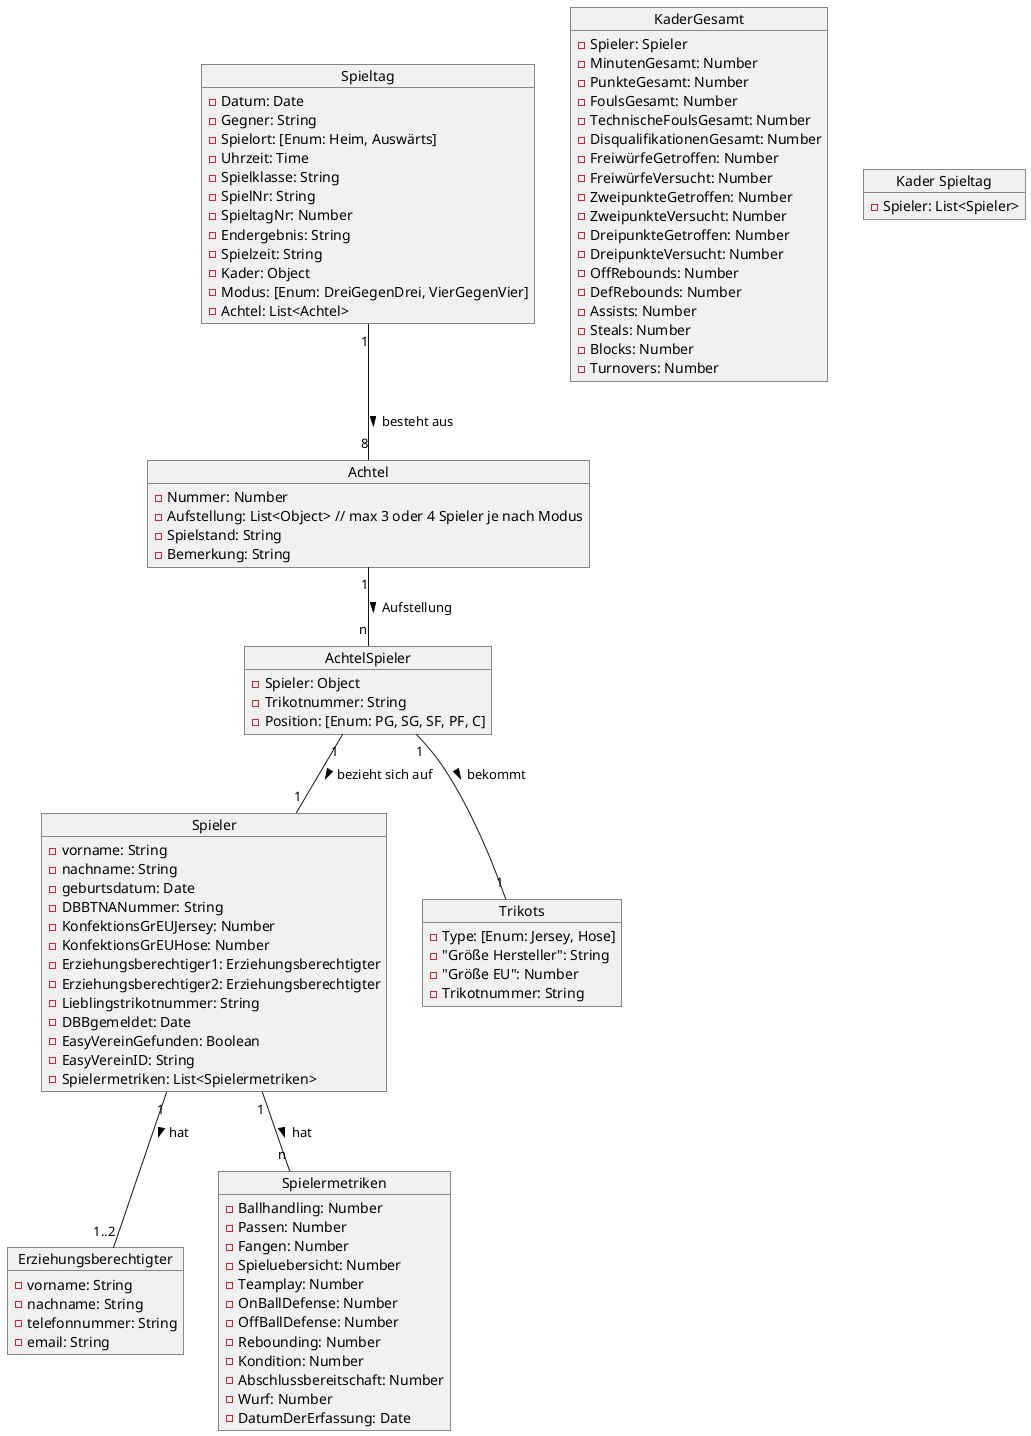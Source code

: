 @startuml
object "Spieler" as Spieler {
    - vorname: String
    - nachname: String
    - geburtsdatum: Date
    - DBBTNANummer: String
    - KonfektionsGrEUJersey: Number
    - KonfektionsGrEUHose: Number
    - Erziehungsberechtiger1: Erziehungsberechtigter
    - Erziehungsberechtiger2: Erziehungsberechtigter
    - Lieblingstrikotnummer: String
    - DBBgemeldet: Date
    - EasyVereinGefunden: Boolean
    - EasyVereinID: String
    - Spielermetriken: List<Spielermetriken>
}
object "Erziehungsberechtigter" as Erziehungsberechtigter {
    - vorname: String
    - nachname: String
    - telefonnummer: String
    - email: String
}
Object "Spielermetriken" as Spielermetriken {
    - Ballhandling: Number
    - Passen: Number
    - Fangen: Number    
    - Spieluebersicht: Number
    - Teamplay: Number
    - OnBallDefense: Number
    - OffBallDefense: Number
    - Rebounding: Number
    - Kondition: Number
    - Abschlussbereitschaft: Number
    - Wurf: Number
    - DatumDerErfassung: Date
}

object "Trikots" as Trikots {
    - Type: [Enum: Jersey, Hose]
    - "Größe Hersteller": String
    - "Größe EU": Number
    - Trikotnummer: String
}
object "Spieltag" as Spieltag {
    - Datum: Date
    - Gegner: String
    - Spielort: [Enum: Heim, Auswärts]
    - Uhrzeit: Time
    - Spielklasse: String
    - SpielNr: String
    - SpieltagNr: Number
    - Endergebnis: String
    - Spielzeit: String
    - Kader: Object
    - Modus: [Enum: DreiGegenDrei, VierGegenVier]
    - Achtel: List<Achtel>
}
object "KaderGesamt" as Kader {
    - Spieler: Spieler
    - MinutenGesamt: Number
    - PunkteGesamt: Number
    - FoulsGesamt: Number
    - TechnischeFoulsGesamt: Number
    - DisqualifikationenGesamt: Number
    - FreiwürfeGetroffen: Number
    - FreiwürfeVersucht: Number
    - ZweipunkteGetroffen: Number
    - ZweipunkteVersucht: Number
    - DreipunkteGetroffen: Number
    - DreipunkteVersucht: Number
    - OffRebounds: Number
    - DefRebounds: Number
    - Assists: Number
    - Steals: Number
    - Blocks: Number
    - Turnovers: Number
}
object "Kader Spieltag" as KaderSpieltag {
    - Spieler: List<Spieler>
}
object "Achtel" as Achtel {
    - Nummer: Number
    - Aufstellung: List<Object> // max 3 oder 4 Spieler je nach Modus
    - Spielstand: String
    - Bemerkung: String
}

object "AchtelSpieler" as AchtelSpieler {
    - Spieler: Object
    - Trikotnummer: String
    - Position: [Enum: PG, SG, SF, PF, C]
}

Spieltag "1" -- "8" Achtel : besteht aus >
Achtel "1" -- "n" AchtelSpieler : Aufstellung >
AchtelSpieler "1" -- "1" Spieler : bezieht sich auf >
AchtelSpieler "1" -- "1" Trikots : bekommt >

Spieler "1" -- "1..2" Erziehungsberechtigter : hat >
Spieler "1" -- "n" Spielermetriken : hat >
@enduml